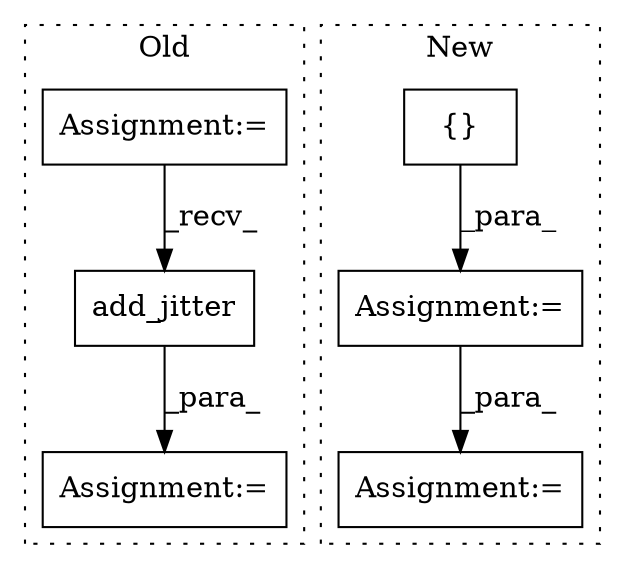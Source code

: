digraph G {
subgraph cluster0 {
1 [label="add_jitter" a="32" s="10980,10994" l="11,1" shape="box"];
3 [label="Assignment:=" a="7" s="10937" l="1" shape="box"];
6 [label="Assignment:=" a="7" s="9864" l="9" shape="box"];
label = "Old";
style="dotted";
}
subgraph cluster1 {
2 [label="{}" a="4" s="10874" l="2" shape="box"];
4 [label="Assignment:=" a="7" s="10864" l="1" shape="box"];
5 [label="Assignment:=" a="7" s="11119" l="1" shape="box"];
label = "New";
style="dotted";
}
1 -> 3 [label="_para_"];
2 -> 4 [label="_para_"];
4 -> 5 [label="_para_"];
6 -> 1 [label="_recv_"];
}